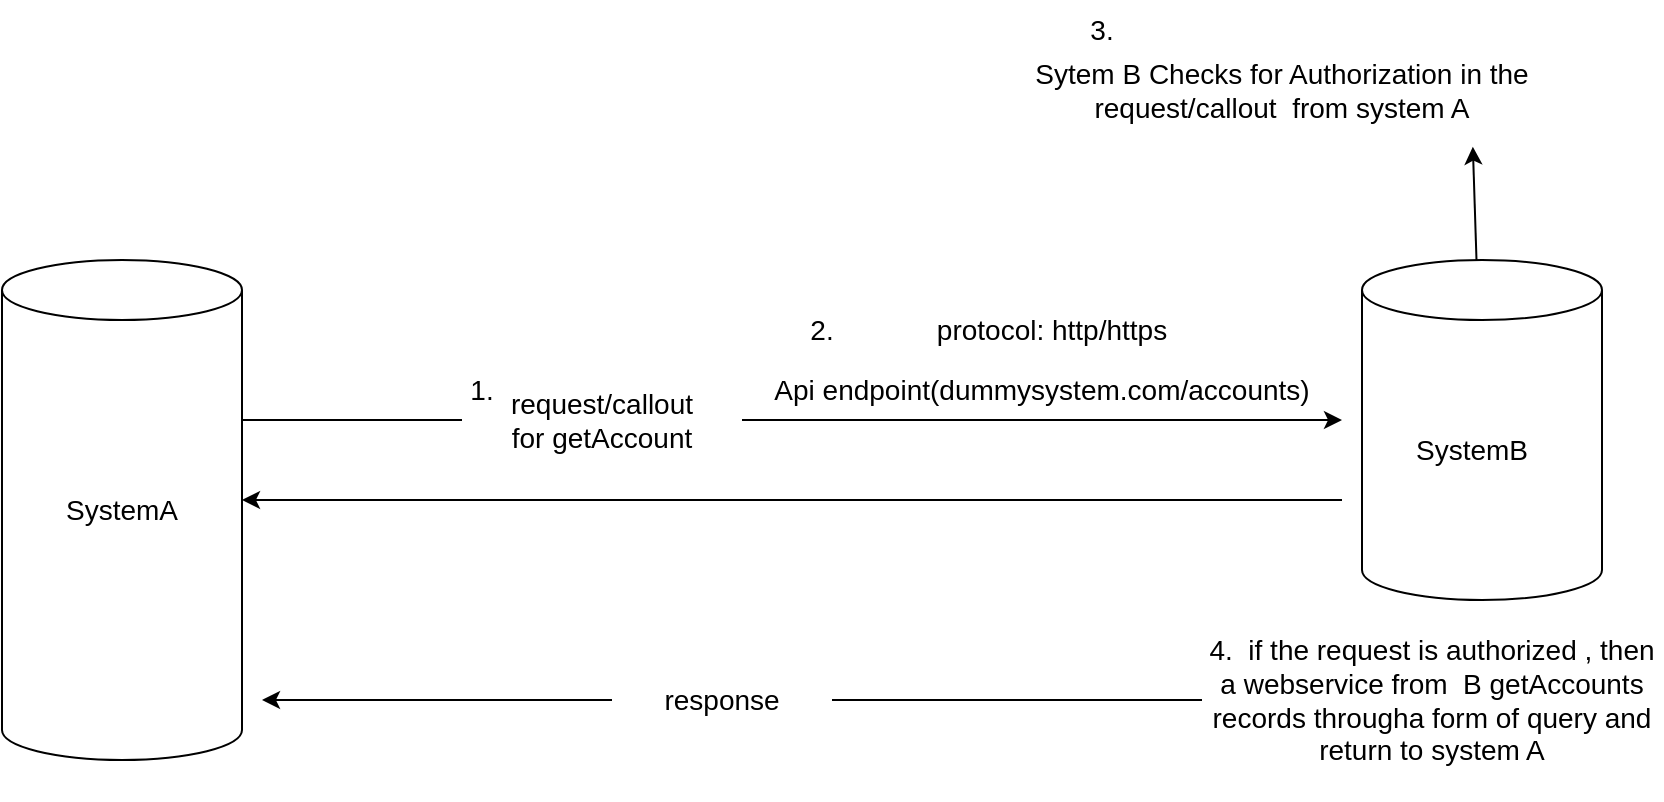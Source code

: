 <mxfile>
    <diagram id="JmZDL1UGJkMHoDY_KMVI" name="Page-1">
        <mxGraphModel dx="883" dy="635" grid="1" gridSize="10" guides="1" tooltips="1" connect="1" arrows="1" fold="1" page="1" pageScale="1" pageWidth="850" pageHeight="1100" math="0" shadow="0">
            <root>
                <mxCell id="0"/>
                <mxCell id="1" parent="0"/>
                <mxCell id="4" style="edgeStyle=none;html=1;startArrow=none;" edge="1" parent="1" source="5">
                    <mxGeometry relative="1" as="geometry">
                        <mxPoint x="680" y="210" as="targetPoint"/>
                    </mxGeometry>
                </mxCell>
                <mxCell id="2" value="" style="shape=cylinder3;whiteSpace=wrap;html=1;boundedLbl=1;backgroundOutline=1;size=15;" vertex="1" parent="1">
                    <mxGeometry x="10" y="130" width="120" height="250" as="geometry"/>
                </mxCell>
                <mxCell id="15" style="edgeStyle=none;html=1;entryX=0.867;entryY=1.067;entryDx=0;entryDy=0;entryPerimeter=0;fontSize=14;" edge="1" parent="1" source="3" target="14">
                    <mxGeometry relative="1" as="geometry"/>
                </mxCell>
                <mxCell id="3" value="" style="shape=cylinder3;whiteSpace=wrap;html=1;boundedLbl=1;backgroundOutline=1;size=15;" vertex="1" parent="1">
                    <mxGeometry x="690" y="130" width="120" height="170" as="geometry"/>
                </mxCell>
                <mxCell id="5" value="&lt;font style=&quot;font-size: 14px&quot;&gt;request/callout&lt;br&gt;for getAccount&lt;br&gt;&lt;/font&gt;" style="text;html=1;strokeColor=none;fillColor=none;align=center;verticalAlign=middle;whiteSpace=wrap;rounded=0;" vertex="1" parent="1">
                    <mxGeometry x="240" y="185" width="140" height="50" as="geometry"/>
                </mxCell>
                <mxCell id="6" value="" style="edgeStyle=none;html=1;entryX=0;entryY=0.5;entryDx=0;entryDy=0;entryPerimeter=0;endArrow=none;" edge="1" parent="1" target="5">
                    <mxGeometry relative="1" as="geometry">
                        <mxPoint x="130" y="210" as="sourcePoint"/>
                        <mxPoint x="480" y="170" as="targetPoint"/>
                    </mxGeometry>
                </mxCell>
                <mxCell id="7" value="SystemA" style="text;html=1;strokeColor=none;fillColor=none;align=center;verticalAlign=middle;whiteSpace=wrap;rounded=0;fontSize=14;" vertex="1" parent="1">
                    <mxGeometry x="40" y="240" width="60" height="30" as="geometry"/>
                </mxCell>
                <mxCell id="8" value="SystemB" style="text;html=1;strokeColor=none;fillColor=none;align=center;verticalAlign=middle;whiteSpace=wrap;rounded=0;fontSize=14;" vertex="1" parent="1">
                    <mxGeometry x="715" y="210" width="60" height="30" as="geometry"/>
                </mxCell>
                <mxCell id="9" value="" style="endArrow=classic;html=1;fontSize=14;entryX=1;entryY=0;entryDx=0;entryDy=120;entryPerimeter=0;" edge="1" parent="1" target="2">
                    <mxGeometry width="50" height="50" relative="1" as="geometry">
                        <mxPoint x="680" y="250" as="sourcePoint"/>
                        <mxPoint x="250" y="240" as="targetPoint"/>
                        <Array as="points"/>
                    </mxGeometry>
                </mxCell>
                <mxCell id="10" value="Api endpoint(dummysystem.com/accounts)" style="text;html=1;strokeColor=none;fillColor=none;align=center;verticalAlign=middle;whiteSpace=wrap;rounded=0;fontSize=14;" vertex="1" parent="1">
                    <mxGeometry x="390" y="180" width="280" height="30" as="geometry"/>
                </mxCell>
                <mxCell id="13" value="protocol: http/https" style="text;html=1;strokeColor=none;fillColor=none;align=center;verticalAlign=middle;whiteSpace=wrap;rounded=0;fontSize=14;" vertex="1" parent="1">
                    <mxGeometry x="470" y="150" width="130" height="30" as="geometry"/>
                </mxCell>
                <mxCell id="14" value="Sytem B Checks for Authorization in the request/callout&amp;nbsp; from system A" style="text;html=1;strokeColor=none;fillColor=none;align=center;verticalAlign=middle;whiteSpace=wrap;rounded=0;fontSize=14;" vertex="1" parent="1">
                    <mxGeometry x="520" y="20" width="260" height="50" as="geometry"/>
                </mxCell>
                <mxCell id="20" style="edgeStyle=none;html=1;fontSize=14;startArrow=none;" edge="1" parent="1" source="21">
                    <mxGeometry relative="1" as="geometry">
                        <mxPoint x="140" y="350" as="targetPoint"/>
                    </mxGeometry>
                </mxCell>
                <mxCell id="16" value="4.&amp;nbsp; if the request is authorized , then a webservice from&amp;nbsp; B getAccounts records througha form of query and return to system A" style="text;html=1;strokeColor=none;fillColor=none;align=center;verticalAlign=middle;whiteSpace=wrap;rounded=0;fontSize=14;" vertex="1" parent="1">
                    <mxGeometry x="610" y="300" width="230" height="100" as="geometry"/>
                </mxCell>
                <mxCell id="17" value="1." style="text;html=1;strokeColor=none;fillColor=none;align=center;verticalAlign=middle;whiteSpace=wrap;rounded=0;fontSize=14;" vertex="1" parent="1">
                    <mxGeometry x="220" y="180" width="60" height="30" as="geometry"/>
                </mxCell>
                <mxCell id="18" value="2." style="text;html=1;strokeColor=none;fillColor=none;align=center;verticalAlign=middle;whiteSpace=wrap;rounded=0;fontSize=14;" vertex="1" parent="1">
                    <mxGeometry x="390" y="150" width="60" height="30" as="geometry"/>
                </mxCell>
                <mxCell id="19" value="3." style="text;html=1;strokeColor=none;fillColor=none;align=center;verticalAlign=middle;whiteSpace=wrap;rounded=0;fontSize=14;" vertex="1" parent="1">
                    <mxGeometry x="530" width="60" height="30" as="geometry"/>
                </mxCell>
                <mxCell id="21" value="&lt;font style=&quot;font-size: 14px&quot;&gt;response&lt;/font&gt;" style="text;html=1;strokeColor=none;fillColor=none;align=center;verticalAlign=middle;whiteSpace=wrap;rounded=0;" vertex="1" parent="1">
                    <mxGeometry x="315" y="325" width="110" height="50" as="geometry"/>
                </mxCell>
                <mxCell id="22" value="" style="edgeStyle=none;html=1;fontSize=14;endArrow=none;" edge="1" parent="1" source="16" target="21">
                    <mxGeometry relative="1" as="geometry">
                        <mxPoint x="140" y="350" as="targetPoint"/>
                        <mxPoint x="580" y="350" as="sourcePoint"/>
                    </mxGeometry>
                </mxCell>
            </root>
        </mxGraphModel>
    </diagram>
</mxfile>